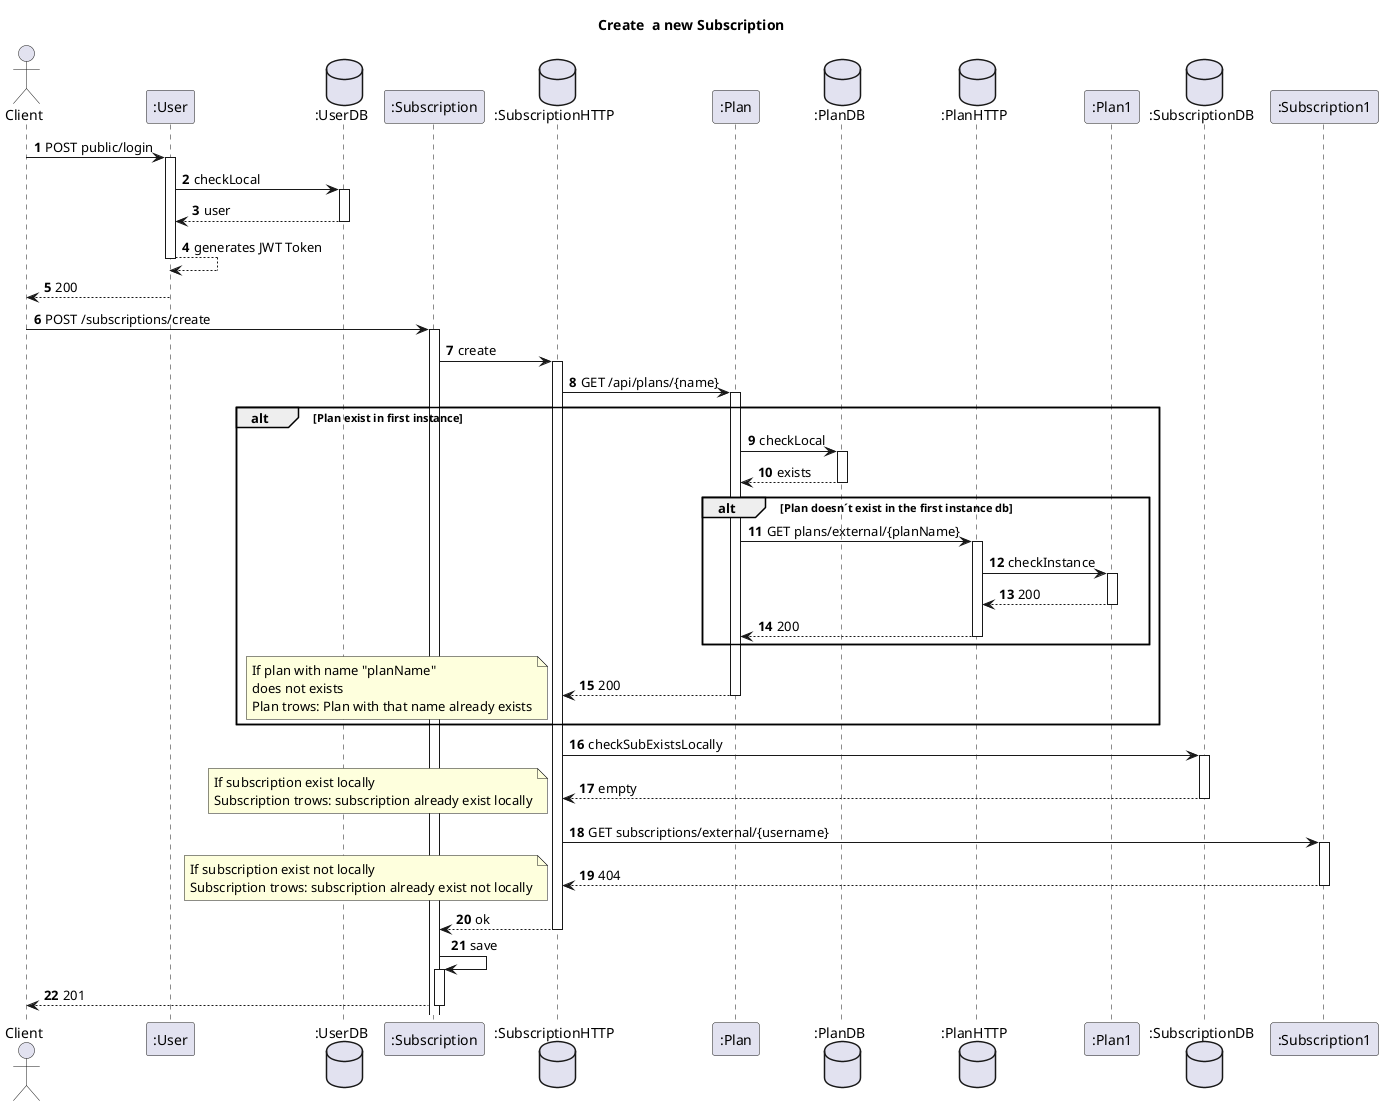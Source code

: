 @startuml
'https://plantuml.com/sequence-diagram
autoactivate on
autonumber
title  Create  a new Subscription

autonumber

actor "Client" as Ac

participant ":User" as User
database ":UserDB" as Udb

participant ":Subscription" as Auth
database ":SubscriptionHTTP" as SHTTP
participant ":Plan" as Plan
database ":PlanDB" as PDB
database ":PlanHTTP" as PHTTP
participant ":Plan1" as Plan1

database ":SubscriptionDB" as SDB
participant ":Subscription1" as Serv


Ac->User: POST public/login
User->Udb:checkLocal
Udb-->User:user
User-->User:generates JWT Token
User-->Ac:200

Ac->Auth: POST /subscriptions/create
Auth->SHTTP: create
SHTTP->Plan:GET /api/plans/{name}
alt Plan exist in first instance
Plan->PDB:checkLocal

PDB-->Plan:exists
alt Plan doesn´t exist in the first instance db
Plan->PHTTP:GET plans/external/{planName}
PHTTP->Plan1:checkInstance
Plan1-->PHTTP:200
PHTTP-->Plan:200
end
Plan-->SHTTP:200
note left
If plan with name "planName"
does not exists
Plan trows: Plan with that name already exists
end note
end

SHTTP->SDB:checkSubExistsLocally
SDB-->SHTTP:empty
note left
If subscription exist locally
Subscription trows: subscription already exist locally
end note
SHTTP->Serv:GET subscriptions/external/{username}
Serv-->SHTTP:404
note left
If subscription exist not locally
Subscription trows: subscription already exist not locally
end note

SHTTP-->Auth:ok
Auth->Auth:save
Auth-->Ac:201
@enduml